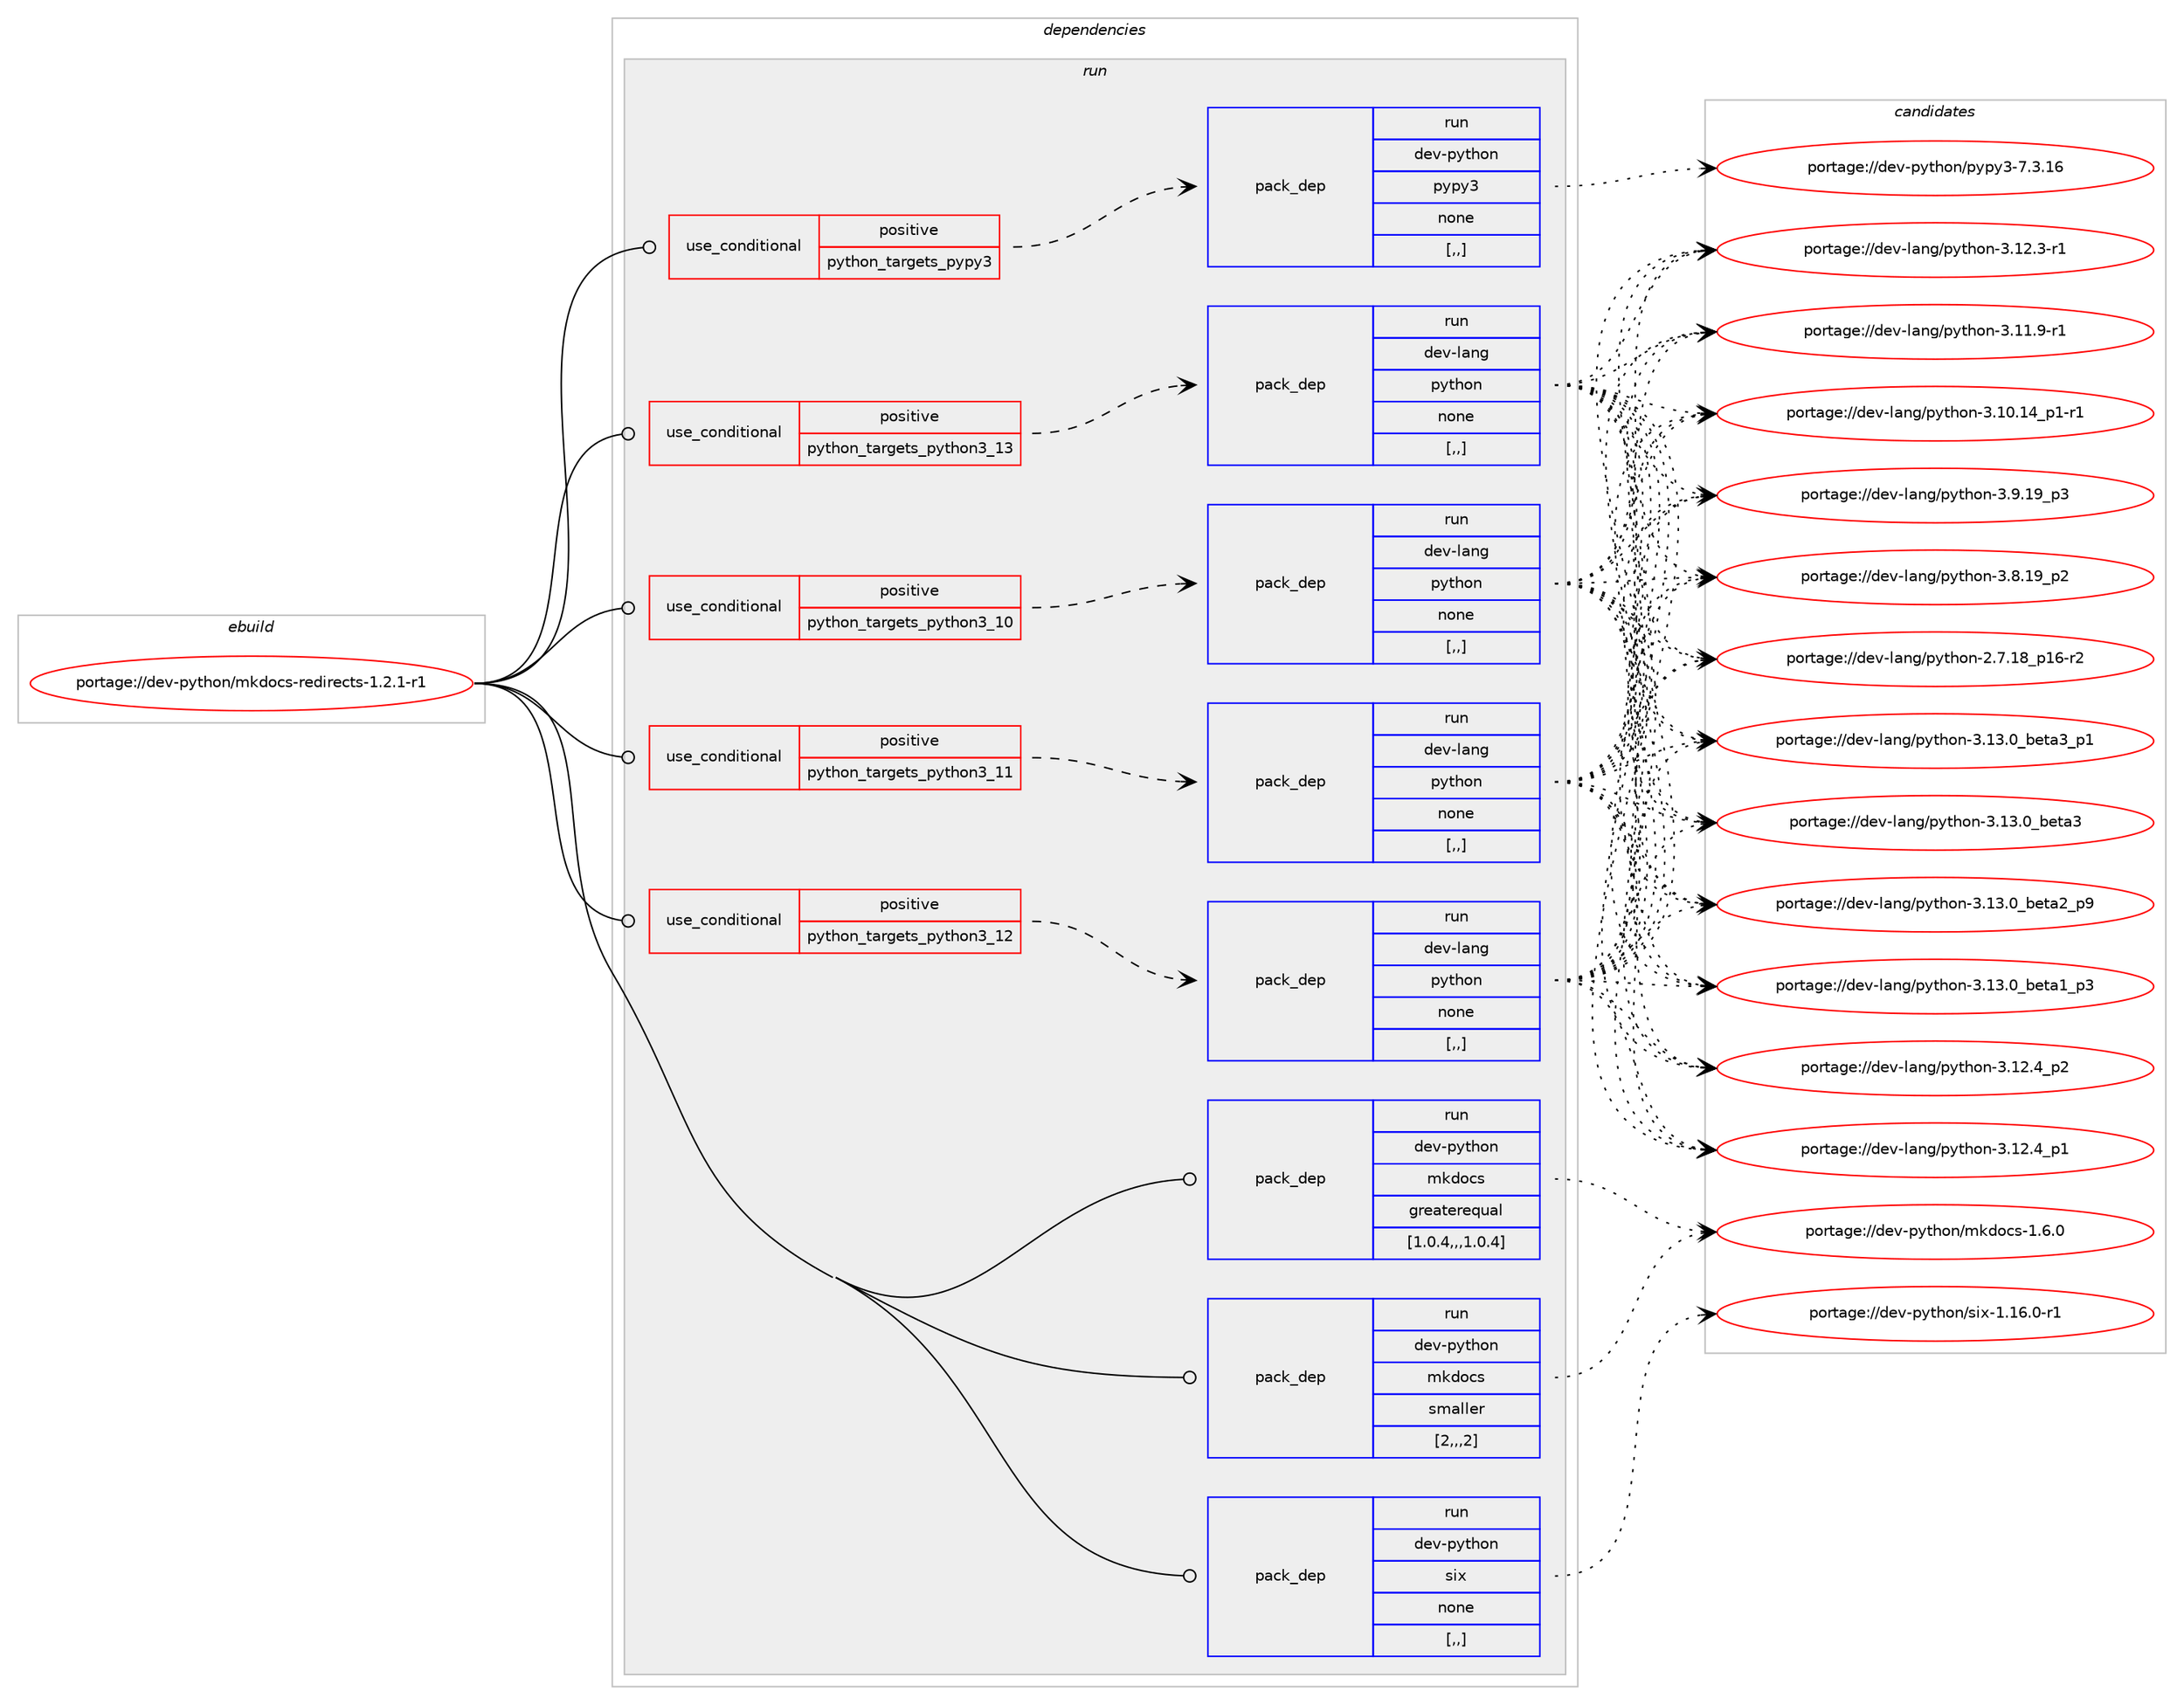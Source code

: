 digraph prolog {

# *************
# Graph options
# *************

newrank=true;
concentrate=true;
compound=true;
graph [rankdir=LR,fontname=Helvetica,fontsize=10,ranksep=1.5];#, ranksep=2.5, nodesep=0.2];
edge  [arrowhead=vee];
node  [fontname=Helvetica,fontsize=10];

# **********
# The ebuild
# **********

subgraph cluster_leftcol {
color=gray;
rank=same;
label=<<i>ebuild</i>>;
id [label="portage://dev-python/mkdocs-redirects-1.2.1-r1", color=red, width=4, href="../dev-python/mkdocs-redirects-1.2.1-r1.svg"];
}

# ****************
# The dependencies
# ****************

subgraph cluster_midcol {
color=gray;
label=<<i>dependencies</i>>;
subgraph cluster_compile {
fillcolor="#eeeeee";
style=filled;
label=<<i>compile</i>>;
}
subgraph cluster_compileandrun {
fillcolor="#eeeeee";
style=filled;
label=<<i>compile and run</i>>;
}
subgraph cluster_run {
fillcolor="#eeeeee";
style=filled;
label=<<i>run</i>>;
subgraph cond34594 {
dependency150554 [label=<<TABLE BORDER="0" CELLBORDER="1" CELLSPACING="0" CELLPADDING="4"><TR><TD ROWSPAN="3" CELLPADDING="10">use_conditional</TD></TR><TR><TD>positive</TD></TR><TR><TD>python_targets_pypy3</TD></TR></TABLE>>, shape=none, color=red];
subgraph pack114725 {
dependency150555 [label=<<TABLE BORDER="0" CELLBORDER="1" CELLSPACING="0" CELLPADDING="4" WIDTH="220"><TR><TD ROWSPAN="6" CELLPADDING="30">pack_dep</TD></TR><TR><TD WIDTH="110">run</TD></TR><TR><TD>dev-python</TD></TR><TR><TD>pypy3</TD></TR><TR><TD>none</TD></TR><TR><TD>[,,]</TD></TR></TABLE>>, shape=none, color=blue];
}
dependency150554:e -> dependency150555:w [weight=20,style="dashed",arrowhead="vee"];
}
id:e -> dependency150554:w [weight=20,style="solid",arrowhead="odot"];
subgraph cond34595 {
dependency150556 [label=<<TABLE BORDER="0" CELLBORDER="1" CELLSPACING="0" CELLPADDING="4"><TR><TD ROWSPAN="3" CELLPADDING="10">use_conditional</TD></TR><TR><TD>positive</TD></TR><TR><TD>python_targets_python3_10</TD></TR></TABLE>>, shape=none, color=red];
subgraph pack114726 {
dependency150557 [label=<<TABLE BORDER="0" CELLBORDER="1" CELLSPACING="0" CELLPADDING="4" WIDTH="220"><TR><TD ROWSPAN="6" CELLPADDING="30">pack_dep</TD></TR><TR><TD WIDTH="110">run</TD></TR><TR><TD>dev-lang</TD></TR><TR><TD>python</TD></TR><TR><TD>none</TD></TR><TR><TD>[,,]</TD></TR></TABLE>>, shape=none, color=blue];
}
dependency150556:e -> dependency150557:w [weight=20,style="dashed",arrowhead="vee"];
}
id:e -> dependency150556:w [weight=20,style="solid",arrowhead="odot"];
subgraph cond34596 {
dependency150558 [label=<<TABLE BORDER="0" CELLBORDER="1" CELLSPACING="0" CELLPADDING="4"><TR><TD ROWSPAN="3" CELLPADDING="10">use_conditional</TD></TR><TR><TD>positive</TD></TR><TR><TD>python_targets_python3_11</TD></TR></TABLE>>, shape=none, color=red];
subgraph pack114727 {
dependency150559 [label=<<TABLE BORDER="0" CELLBORDER="1" CELLSPACING="0" CELLPADDING="4" WIDTH="220"><TR><TD ROWSPAN="6" CELLPADDING="30">pack_dep</TD></TR><TR><TD WIDTH="110">run</TD></TR><TR><TD>dev-lang</TD></TR><TR><TD>python</TD></TR><TR><TD>none</TD></TR><TR><TD>[,,]</TD></TR></TABLE>>, shape=none, color=blue];
}
dependency150558:e -> dependency150559:w [weight=20,style="dashed",arrowhead="vee"];
}
id:e -> dependency150558:w [weight=20,style="solid",arrowhead="odot"];
subgraph cond34597 {
dependency150560 [label=<<TABLE BORDER="0" CELLBORDER="1" CELLSPACING="0" CELLPADDING="4"><TR><TD ROWSPAN="3" CELLPADDING="10">use_conditional</TD></TR><TR><TD>positive</TD></TR><TR><TD>python_targets_python3_12</TD></TR></TABLE>>, shape=none, color=red];
subgraph pack114728 {
dependency150561 [label=<<TABLE BORDER="0" CELLBORDER="1" CELLSPACING="0" CELLPADDING="4" WIDTH="220"><TR><TD ROWSPAN="6" CELLPADDING="30">pack_dep</TD></TR><TR><TD WIDTH="110">run</TD></TR><TR><TD>dev-lang</TD></TR><TR><TD>python</TD></TR><TR><TD>none</TD></TR><TR><TD>[,,]</TD></TR></TABLE>>, shape=none, color=blue];
}
dependency150560:e -> dependency150561:w [weight=20,style="dashed",arrowhead="vee"];
}
id:e -> dependency150560:w [weight=20,style="solid",arrowhead="odot"];
subgraph cond34598 {
dependency150562 [label=<<TABLE BORDER="0" CELLBORDER="1" CELLSPACING="0" CELLPADDING="4"><TR><TD ROWSPAN="3" CELLPADDING="10">use_conditional</TD></TR><TR><TD>positive</TD></TR><TR><TD>python_targets_python3_13</TD></TR></TABLE>>, shape=none, color=red];
subgraph pack114729 {
dependency150563 [label=<<TABLE BORDER="0" CELLBORDER="1" CELLSPACING="0" CELLPADDING="4" WIDTH="220"><TR><TD ROWSPAN="6" CELLPADDING="30">pack_dep</TD></TR><TR><TD WIDTH="110">run</TD></TR><TR><TD>dev-lang</TD></TR><TR><TD>python</TD></TR><TR><TD>none</TD></TR><TR><TD>[,,]</TD></TR></TABLE>>, shape=none, color=blue];
}
dependency150562:e -> dependency150563:w [weight=20,style="dashed",arrowhead="vee"];
}
id:e -> dependency150562:w [weight=20,style="solid",arrowhead="odot"];
subgraph pack114730 {
dependency150564 [label=<<TABLE BORDER="0" CELLBORDER="1" CELLSPACING="0" CELLPADDING="4" WIDTH="220"><TR><TD ROWSPAN="6" CELLPADDING="30">pack_dep</TD></TR><TR><TD WIDTH="110">run</TD></TR><TR><TD>dev-python</TD></TR><TR><TD>mkdocs</TD></TR><TR><TD>greaterequal</TD></TR><TR><TD>[1.0.4,,,1.0.4]</TD></TR></TABLE>>, shape=none, color=blue];
}
id:e -> dependency150564:w [weight=20,style="solid",arrowhead="odot"];
subgraph pack114731 {
dependency150565 [label=<<TABLE BORDER="0" CELLBORDER="1" CELLSPACING="0" CELLPADDING="4" WIDTH="220"><TR><TD ROWSPAN="6" CELLPADDING="30">pack_dep</TD></TR><TR><TD WIDTH="110">run</TD></TR><TR><TD>dev-python</TD></TR><TR><TD>mkdocs</TD></TR><TR><TD>smaller</TD></TR><TR><TD>[2,,,2]</TD></TR></TABLE>>, shape=none, color=blue];
}
id:e -> dependency150565:w [weight=20,style="solid",arrowhead="odot"];
subgraph pack114732 {
dependency150566 [label=<<TABLE BORDER="0" CELLBORDER="1" CELLSPACING="0" CELLPADDING="4" WIDTH="220"><TR><TD ROWSPAN="6" CELLPADDING="30">pack_dep</TD></TR><TR><TD WIDTH="110">run</TD></TR><TR><TD>dev-python</TD></TR><TR><TD>six</TD></TR><TR><TD>none</TD></TR><TR><TD>[,,]</TD></TR></TABLE>>, shape=none, color=blue];
}
id:e -> dependency150566:w [weight=20,style="solid",arrowhead="odot"];
}
}

# **************
# The candidates
# **************

subgraph cluster_choices {
rank=same;
color=gray;
label=<<i>candidates</i>>;

subgraph choice114725 {
color=black;
nodesep=1;
choice10010111845112121116104111110471121211121215145554651464954 [label="portage://dev-python/pypy3-7.3.16", color=red, width=4,href="../dev-python/pypy3-7.3.16.svg"];
dependency150555:e -> choice10010111845112121116104111110471121211121215145554651464954:w [style=dotted,weight="100"];
}
subgraph choice114726 {
color=black;
nodesep=1;
choice10010111845108971101034711212111610411111045514649514648959810111697519511249 [label="portage://dev-lang/python-3.13.0_beta3_p1", color=red, width=4,href="../dev-lang/python-3.13.0_beta3_p1.svg"];
choice1001011184510897110103471121211161041111104551464951464895981011169751 [label="portage://dev-lang/python-3.13.0_beta3", color=red, width=4,href="../dev-lang/python-3.13.0_beta3.svg"];
choice10010111845108971101034711212111610411111045514649514648959810111697509511257 [label="portage://dev-lang/python-3.13.0_beta2_p9", color=red, width=4,href="../dev-lang/python-3.13.0_beta2_p9.svg"];
choice10010111845108971101034711212111610411111045514649514648959810111697499511251 [label="portage://dev-lang/python-3.13.0_beta1_p3", color=red, width=4,href="../dev-lang/python-3.13.0_beta1_p3.svg"];
choice100101118451089711010347112121116104111110455146495046529511250 [label="portage://dev-lang/python-3.12.4_p2", color=red, width=4,href="../dev-lang/python-3.12.4_p2.svg"];
choice100101118451089711010347112121116104111110455146495046529511249 [label="portage://dev-lang/python-3.12.4_p1", color=red, width=4,href="../dev-lang/python-3.12.4_p1.svg"];
choice100101118451089711010347112121116104111110455146495046514511449 [label="portage://dev-lang/python-3.12.3-r1", color=red, width=4,href="../dev-lang/python-3.12.3-r1.svg"];
choice100101118451089711010347112121116104111110455146494946574511449 [label="portage://dev-lang/python-3.11.9-r1", color=red, width=4,href="../dev-lang/python-3.11.9-r1.svg"];
choice100101118451089711010347112121116104111110455146494846495295112494511449 [label="portage://dev-lang/python-3.10.14_p1-r1", color=red, width=4,href="../dev-lang/python-3.10.14_p1-r1.svg"];
choice100101118451089711010347112121116104111110455146574649579511251 [label="portage://dev-lang/python-3.9.19_p3", color=red, width=4,href="../dev-lang/python-3.9.19_p3.svg"];
choice100101118451089711010347112121116104111110455146564649579511250 [label="portage://dev-lang/python-3.8.19_p2", color=red, width=4,href="../dev-lang/python-3.8.19_p2.svg"];
choice100101118451089711010347112121116104111110455046554649569511249544511450 [label="portage://dev-lang/python-2.7.18_p16-r2", color=red, width=4,href="../dev-lang/python-2.7.18_p16-r2.svg"];
dependency150557:e -> choice10010111845108971101034711212111610411111045514649514648959810111697519511249:w [style=dotted,weight="100"];
dependency150557:e -> choice1001011184510897110103471121211161041111104551464951464895981011169751:w [style=dotted,weight="100"];
dependency150557:e -> choice10010111845108971101034711212111610411111045514649514648959810111697509511257:w [style=dotted,weight="100"];
dependency150557:e -> choice10010111845108971101034711212111610411111045514649514648959810111697499511251:w [style=dotted,weight="100"];
dependency150557:e -> choice100101118451089711010347112121116104111110455146495046529511250:w [style=dotted,weight="100"];
dependency150557:e -> choice100101118451089711010347112121116104111110455146495046529511249:w [style=dotted,weight="100"];
dependency150557:e -> choice100101118451089711010347112121116104111110455146495046514511449:w [style=dotted,weight="100"];
dependency150557:e -> choice100101118451089711010347112121116104111110455146494946574511449:w [style=dotted,weight="100"];
dependency150557:e -> choice100101118451089711010347112121116104111110455146494846495295112494511449:w [style=dotted,weight="100"];
dependency150557:e -> choice100101118451089711010347112121116104111110455146574649579511251:w [style=dotted,weight="100"];
dependency150557:e -> choice100101118451089711010347112121116104111110455146564649579511250:w [style=dotted,weight="100"];
dependency150557:e -> choice100101118451089711010347112121116104111110455046554649569511249544511450:w [style=dotted,weight="100"];
}
subgraph choice114727 {
color=black;
nodesep=1;
choice10010111845108971101034711212111610411111045514649514648959810111697519511249 [label="portage://dev-lang/python-3.13.0_beta3_p1", color=red, width=4,href="../dev-lang/python-3.13.0_beta3_p1.svg"];
choice1001011184510897110103471121211161041111104551464951464895981011169751 [label="portage://dev-lang/python-3.13.0_beta3", color=red, width=4,href="../dev-lang/python-3.13.0_beta3.svg"];
choice10010111845108971101034711212111610411111045514649514648959810111697509511257 [label="portage://dev-lang/python-3.13.0_beta2_p9", color=red, width=4,href="../dev-lang/python-3.13.0_beta2_p9.svg"];
choice10010111845108971101034711212111610411111045514649514648959810111697499511251 [label="portage://dev-lang/python-3.13.0_beta1_p3", color=red, width=4,href="../dev-lang/python-3.13.0_beta1_p3.svg"];
choice100101118451089711010347112121116104111110455146495046529511250 [label="portage://dev-lang/python-3.12.4_p2", color=red, width=4,href="../dev-lang/python-3.12.4_p2.svg"];
choice100101118451089711010347112121116104111110455146495046529511249 [label="portage://dev-lang/python-3.12.4_p1", color=red, width=4,href="../dev-lang/python-3.12.4_p1.svg"];
choice100101118451089711010347112121116104111110455146495046514511449 [label="portage://dev-lang/python-3.12.3-r1", color=red, width=4,href="../dev-lang/python-3.12.3-r1.svg"];
choice100101118451089711010347112121116104111110455146494946574511449 [label="portage://dev-lang/python-3.11.9-r1", color=red, width=4,href="../dev-lang/python-3.11.9-r1.svg"];
choice100101118451089711010347112121116104111110455146494846495295112494511449 [label="portage://dev-lang/python-3.10.14_p1-r1", color=red, width=4,href="../dev-lang/python-3.10.14_p1-r1.svg"];
choice100101118451089711010347112121116104111110455146574649579511251 [label="portage://dev-lang/python-3.9.19_p3", color=red, width=4,href="../dev-lang/python-3.9.19_p3.svg"];
choice100101118451089711010347112121116104111110455146564649579511250 [label="portage://dev-lang/python-3.8.19_p2", color=red, width=4,href="../dev-lang/python-3.8.19_p2.svg"];
choice100101118451089711010347112121116104111110455046554649569511249544511450 [label="portage://dev-lang/python-2.7.18_p16-r2", color=red, width=4,href="../dev-lang/python-2.7.18_p16-r2.svg"];
dependency150559:e -> choice10010111845108971101034711212111610411111045514649514648959810111697519511249:w [style=dotted,weight="100"];
dependency150559:e -> choice1001011184510897110103471121211161041111104551464951464895981011169751:w [style=dotted,weight="100"];
dependency150559:e -> choice10010111845108971101034711212111610411111045514649514648959810111697509511257:w [style=dotted,weight="100"];
dependency150559:e -> choice10010111845108971101034711212111610411111045514649514648959810111697499511251:w [style=dotted,weight="100"];
dependency150559:e -> choice100101118451089711010347112121116104111110455146495046529511250:w [style=dotted,weight="100"];
dependency150559:e -> choice100101118451089711010347112121116104111110455146495046529511249:w [style=dotted,weight="100"];
dependency150559:e -> choice100101118451089711010347112121116104111110455146495046514511449:w [style=dotted,weight="100"];
dependency150559:e -> choice100101118451089711010347112121116104111110455146494946574511449:w [style=dotted,weight="100"];
dependency150559:e -> choice100101118451089711010347112121116104111110455146494846495295112494511449:w [style=dotted,weight="100"];
dependency150559:e -> choice100101118451089711010347112121116104111110455146574649579511251:w [style=dotted,weight="100"];
dependency150559:e -> choice100101118451089711010347112121116104111110455146564649579511250:w [style=dotted,weight="100"];
dependency150559:e -> choice100101118451089711010347112121116104111110455046554649569511249544511450:w [style=dotted,weight="100"];
}
subgraph choice114728 {
color=black;
nodesep=1;
choice10010111845108971101034711212111610411111045514649514648959810111697519511249 [label="portage://dev-lang/python-3.13.0_beta3_p1", color=red, width=4,href="../dev-lang/python-3.13.0_beta3_p1.svg"];
choice1001011184510897110103471121211161041111104551464951464895981011169751 [label="portage://dev-lang/python-3.13.0_beta3", color=red, width=4,href="../dev-lang/python-3.13.0_beta3.svg"];
choice10010111845108971101034711212111610411111045514649514648959810111697509511257 [label="portage://dev-lang/python-3.13.0_beta2_p9", color=red, width=4,href="../dev-lang/python-3.13.0_beta2_p9.svg"];
choice10010111845108971101034711212111610411111045514649514648959810111697499511251 [label="portage://dev-lang/python-3.13.0_beta1_p3", color=red, width=4,href="../dev-lang/python-3.13.0_beta1_p3.svg"];
choice100101118451089711010347112121116104111110455146495046529511250 [label="portage://dev-lang/python-3.12.4_p2", color=red, width=4,href="../dev-lang/python-3.12.4_p2.svg"];
choice100101118451089711010347112121116104111110455146495046529511249 [label="portage://dev-lang/python-3.12.4_p1", color=red, width=4,href="../dev-lang/python-3.12.4_p1.svg"];
choice100101118451089711010347112121116104111110455146495046514511449 [label="portage://dev-lang/python-3.12.3-r1", color=red, width=4,href="../dev-lang/python-3.12.3-r1.svg"];
choice100101118451089711010347112121116104111110455146494946574511449 [label="portage://dev-lang/python-3.11.9-r1", color=red, width=4,href="../dev-lang/python-3.11.9-r1.svg"];
choice100101118451089711010347112121116104111110455146494846495295112494511449 [label="portage://dev-lang/python-3.10.14_p1-r1", color=red, width=4,href="../dev-lang/python-3.10.14_p1-r1.svg"];
choice100101118451089711010347112121116104111110455146574649579511251 [label="portage://dev-lang/python-3.9.19_p3", color=red, width=4,href="../dev-lang/python-3.9.19_p3.svg"];
choice100101118451089711010347112121116104111110455146564649579511250 [label="portage://dev-lang/python-3.8.19_p2", color=red, width=4,href="../dev-lang/python-3.8.19_p2.svg"];
choice100101118451089711010347112121116104111110455046554649569511249544511450 [label="portage://dev-lang/python-2.7.18_p16-r2", color=red, width=4,href="../dev-lang/python-2.7.18_p16-r2.svg"];
dependency150561:e -> choice10010111845108971101034711212111610411111045514649514648959810111697519511249:w [style=dotted,weight="100"];
dependency150561:e -> choice1001011184510897110103471121211161041111104551464951464895981011169751:w [style=dotted,weight="100"];
dependency150561:e -> choice10010111845108971101034711212111610411111045514649514648959810111697509511257:w [style=dotted,weight="100"];
dependency150561:e -> choice10010111845108971101034711212111610411111045514649514648959810111697499511251:w [style=dotted,weight="100"];
dependency150561:e -> choice100101118451089711010347112121116104111110455146495046529511250:w [style=dotted,weight="100"];
dependency150561:e -> choice100101118451089711010347112121116104111110455146495046529511249:w [style=dotted,weight="100"];
dependency150561:e -> choice100101118451089711010347112121116104111110455146495046514511449:w [style=dotted,weight="100"];
dependency150561:e -> choice100101118451089711010347112121116104111110455146494946574511449:w [style=dotted,weight="100"];
dependency150561:e -> choice100101118451089711010347112121116104111110455146494846495295112494511449:w [style=dotted,weight="100"];
dependency150561:e -> choice100101118451089711010347112121116104111110455146574649579511251:w [style=dotted,weight="100"];
dependency150561:e -> choice100101118451089711010347112121116104111110455146564649579511250:w [style=dotted,weight="100"];
dependency150561:e -> choice100101118451089711010347112121116104111110455046554649569511249544511450:w [style=dotted,weight="100"];
}
subgraph choice114729 {
color=black;
nodesep=1;
choice10010111845108971101034711212111610411111045514649514648959810111697519511249 [label="portage://dev-lang/python-3.13.0_beta3_p1", color=red, width=4,href="../dev-lang/python-3.13.0_beta3_p1.svg"];
choice1001011184510897110103471121211161041111104551464951464895981011169751 [label="portage://dev-lang/python-3.13.0_beta3", color=red, width=4,href="../dev-lang/python-3.13.0_beta3.svg"];
choice10010111845108971101034711212111610411111045514649514648959810111697509511257 [label="portage://dev-lang/python-3.13.0_beta2_p9", color=red, width=4,href="../dev-lang/python-3.13.0_beta2_p9.svg"];
choice10010111845108971101034711212111610411111045514649514648959810111697499511251 [label="portage://dev-lang/python-3.13.0_beta1_p3", color=red, width=4,href="../dev-lang/python-3.13.0_beta1_p3.svg"];
choice100101118451089711010347112121116104111110455146495046529511250 [label="portage://dev-lang/python-3.12.4_p2", color=red, width=4,href="../dev-lang/python-3.12.4_p2.svg"];
choice100101118451089711010347112121116104111110455146495046529511249 [label="portage://dev-lang/python-3.12.4_p1", color=red, width=4,href="../dev-lang/python-3.12.4_p1.svg"];
choice100101118451089711010347112121116104111110455146495046514511449 [label="portage://dev-lang/python-3.12.3-r1", color=red, width=4,href="../dev-lang/python-3.12.3-r1.svg"];
choice100101118451089711010347112121116104111110455146494946574511449 [label="portage://dev-lang/python-3.11.9-r1", color=red, width=4,href="../dev-lang/python-3.11.9-r1.svg"];
choice100101118451089711010347112121116104111110455146494846495295112494511449 [label="portage://dev-lang/python-3.10.14_p1-r1", color=red, width=4,href="../dev-lang/python-3.10.14_p1-r1.svg"];
choice100101118451089711010347112121116104111110455146574649579511251 [label="portage://dev-lang/python-3.9.19_p3", color=red, width=4,href="../dev-lang/python-3.9.19_p3.svg"];
choice100101118451089711010347112121116104111110455146564649579511250 [label="portage://dev-lang/python-3.8.19_p2", color=red, width=4,href="../dev-lang/python-3.8.19_p2.svg"];
choice100101118451089711010347112121116104111110455046554649569511249544511450 [label="portage://dev-lang/python-2.7.18_p16-r2", color=red, width=4,href="../dev-lang/python-2.7.18_p16-r2.svg"];
dependency150563:e -> choice10010111845108971101034711212111610411111045514649514648959810111697519511249:w [style=dotted,weight="100"];
dependency150563:e -> choice1001011184510897110103471121211161041111104551464951464895981011169751:w [style=dotted,weight="100"];
dependency150563:e -> choice10010111845108971101034711212111610411111045514649514648959810111697509511257:w [style=dotted,weight="100"];
dependency150563:e -> choice10010111845108971101034711212111610411111045514649514648959810111697499511251:w [style=dotted,weight="100"];
dependency150563:e -> choice100101118451089711010347112121116104111110455146495046529511250:w [style=dotted,weight="100"];
dependency150563:e -> choice100101118451089711010347112121116104111110455146495046529511249:w [style=dotted,weight="100"];
dependency150563:e -> choice100101118451089711010347112121116104111110455146495046514511449:w [style=dotted,weight="100"];
dependency150563:e -> choice100101118451089711010347112121116104111110455146494946574511449:w [style=dotted,weight="100"];
dependency150563:e -> choice100101118451089711010347112121116104111110455146494846495295112494511449:w [style=dotted,weight="100"];
dependency150563:e -> choice100101118451089711010347112121116104111110455146574649579511251:w [style=dotted,weight="100"];
dependency150563:e -> choice100101118451089711010347112121116104111110455146564649579511250:w [style=dotted,weight="100"];
dependency150563:e -> choice100101118451089711010347112121116104111110455046554649569511249544511450:w [style=dotted,weight="100"];
}
subgraph choice114730 {
color=black;
nodesep=1;
choice100101118451121211161041111104710910710011199115454946544648 [label="portage://dev-python/mkdocs-1.6.0", color=red, width=4,href="../dev-python/mkdocs-1.6.0.svg"];
dependency150564:e -> choice100101118451121211161041111104710910710011199115454946544648:w [style=dotted,weight="100"];
}
subgraph choice114731 {
color=black;
nodesep=1;
choice100101118451121211161041111104710910710011199115454946544648 [label="portage://dev-python/mkdocs-1.6.0", color=red, width=4,href="../dev-python/mkdocs-1.6.0.svg"];
dependency150565:e -> choice100101118451121211161041111104710910710011199115454946544648:w [style=dotted,weight="100"];
}
subgraph choice114732 {
color=black;
nodesep=1;
choice1001011184511212111610411111047115105120454946495446484511449 [label="portage://dev-python/six-1.16.0-r1", color=red, width=4,href="../dev-python/six-1.16.0-r1.svg"];
dependency150566:e -> choice1001011184511212111610411111047115105120454946495446484511449:w [style=dotted,weight="100"];
}
}

}
